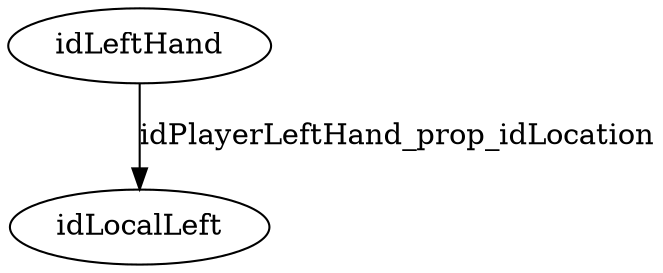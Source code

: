 strict digraph  {
idLeftHand [node_type=entity_node, root=root];
idLocalLeft;
idLeftHand -> idLocalLeft  [edge_type=property, label=idPlayerLeftHand_prop_idLocation];
}